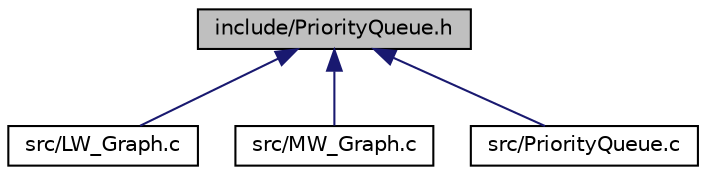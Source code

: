 digraph "include/PriorityQueue.h"
{
 // LATEX_PDF_SIZE
  edge [fontname="Helvetica",fontsize="10",labelfontname="Helvetica",labelfontsize="10"];
  node [fontname="Helvetica",fontsize="10",shape=record];
  Node1 [label="include/PriorityQueue.h",height=0.2,width=0.4,color="black", fillcolor="grey75", style="filled", fontcolor="black",tooltip=" "];
  Node1 -> Node2 [dir="back",color="midnightblue",fontsize="10",style="solid",fontname="Helvetica"];
  Node2 [label="src/LW_Graph.c",height=0.2,width=0.4,color="black", fillcolor="white", style="filled",URL="$LW__Graph_8c.html",tooltip=" "];
  Node1 -> Node3 [dir="back",color="midnightblue",fontsize="10",style="solid",fontname="Helvetica"];
  Node3 [label="src/MW_Graph.c",height=0.2,width=0.4,color="black", fillcolor="white", style="filled",URL="$MW__Graph_8c.html",tooltip=" "];
  Node1 -> Node4 [dir="back",color="midnightblue",fontsize="10",style="solid",fontname="Helvetica"];
  Node4 [label="src/PriorityQueue.c",height=0.2,width=0.4,color="black", fillcolor="white", style="filled",URL="$PriorityQueue_8c.html",tooltip=" "];
}
